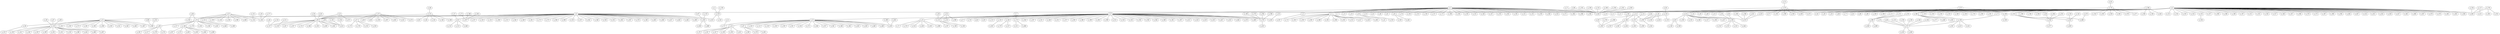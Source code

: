 graph grafoGeografico_500_30_BFS  {
n_0;
n_8;
n_9;
n_10;
n_11;
n_12;
n_14;
n_24;
n_28;
n_49;
n_52;
n_53;
n_54;
n_56;
n_58;
n_68;
n_77;
n_82;
n_88;
n_98;
n_100;
n_106;
n_111;
n_119;
n_126;
n_130;
n_133;
n_149;
n_156;
n_176;
n_180;
n_181;
n_188;
n_189;
n_194;
n_204;
n_210;
n_212;
n_216;
n_220;
n_224;
n_233;
n_237;
n_269;
n_288;
n_289;
n_297;
n_312;
n_325;
n_326;
n_327;
n_340;
n_347;
n_366;
n_370;
n_373;
n_387;
n_389;
n_394;
n_404;
n_407;
n_414;
n_452;
n_454;
n_456;
n_457;
n_462;
n_466;
n_467;
n_478;
n_479;
n_481;
n_482;
n_485;
n_494;
n_31;
n_70;
n_90;
n_91;
n_107;
n_150;
n_155;
n_196;
n_207;
n_215;
n_244;
n_248;
n_261;
n_272;
n_275;
n_304;
n_306;
n_323;
n_337;
n_342;
n_348;
n_350;
n_355;
n_365;
n_367;
n_378;
n_383;
n_393;
n_400;
n_406;
n_410;
n_437;
n_463;
n_465;
n_490;
n_2;
n_22;
n_23;
n_27;
n_78;
n_83;
n_93;
n_113;
n_115;
n_135;
n_162;
n_164;
n_173;
n_187;
n_231;
n_246;
n_251;
n_257;
n_283;
n_286;
n_299;
n_305;
n_309;
n_315;
n_316;
n_333;
n_336;
n_358;
n_364;
n_369;
n_376;
n_391;
n_397;
n_412;
n_416;
n_419;
n_433;
n_447;
n_450;
n_453;
n_464;
n_470;
n_489;
n_26;
n_184;
n_221;
n_292;
n_20;
n_63;
n_183;
n_209;
n_235;
n_260;
n_317;
n_395;
n_427;
n_474;
n_398;
n_32;
n_239;
n_277;
n_449;
n_495;
n_74;
n_166;
n_356;
n_432;
n_480;
n_334;
n_117;
n_234;
n_278;
n_38;
n_116;
n_161;
n_185;
n_273;
n_281;
n_285;
n_308;
n_329;
n_351;
n_368;
n_382;
n_483;
n_487;
n_47;
n_66;
n_96;
n_127;
n_146;
n_179;
n_245;
n_249;
n_401;
n_448;
n_6;
n_25;
n_30;
n_55;
n_62;
n_92;
n_137;
n_167;
n_174;
n_218;
n_284;
n_335;
n_415;
n_439;
n_461;
n_21;
n_114;
n_213;
n_440;
n_75;
n_186;
n_205;
n_97;
n_110;
n_436;
n_488;
n_219;
n_4;
n_5;
n_7;
n_13;
n_16;
n_29;
n_33;
n_42;
n_46;
n_61;
n_65;
n_76;
n_105;
n_123;
n_128;
n_157;
n_172;
n_198;
n_228;
n_229;
n_232;
n_240;
n_247;
n_250;
n_262;
n_295;
n_321;
n_331;
n_339;
n_349;
n_353;
n_371;
n_384;
n_386;
n_390;
n_443;
n_43;
n_87;
n_103;
n_112;
n_118;
n_171;
n_193;
n_195;
n_201;
n_254;
n_271;
n_346;
n_357;
n_361;
n_380;
n_385;
n_428;
n_429;
n_430;
n_460;
n_469;
n_71;
n_274;
n_314;
n_426;
n_435;
n_498;
n_35;
n_36;
n_197;
n_199;
n_330;
n_455;
n_170;
n_227;
n_1;
n_311;
n_468;
n_190;
n_270;
n_294;
n_298;
n_423;
n_18;
n_392;
n_108;
n_319;
n_381;
n_434;
n_121;
n_263;
n_300;
n_34;
n_84;
n_132;
n_343;
n_15;
n_57;
n_192;
n_290;
n_359;
n_438;
n_471;
n_140;
n_338;
n_39;
n_95;
n_214;
n_225;
n_322;
n_444;
n_160;
n_168;
n_421;
n_425;
n_151;
n_255;
n_458;
n_499;
n_136;
n_72;
n_301;
n_375;
n_413;
n_451;
n_45;
n_154;
n_303;
n_328;
n_362;
n_476;
n_477;
n_206;
n_238;
n_442;
n_64;
n_264;
n_332;
n_377;
n_120;
n_142;
n_493;
n_473;
n_411;
n_282;
n_352;
n_223;
n_59;
n_67;
n_99;
n_138;
n_141;
n_144;
n_159;
n_169;
n_202;
n_241;
n_318;
n_388;
n_445;
n_486;
n_497;
n_86;
n_252;
n_125;
n_134;
n_139;
n_145;
n_258;
n_345;
n_396;
n_408;
n_104;
n_182;
n_217;
n_279;
n_374;
n_267;
n_372;
n_403;
n_459;
n_484;
n_496;
n_472;
n_37;
n_60;
n_80;
n_259;
n_287;
n_402;
n_431;
n_475;
n_48;
n_85;
n_94;
n_143;
n_148;
n_266;
n_44;
n_124;
n_211;
n_89;
n_191;
n_324;
n_3;
n_129;
n_242;
n_307;
n_73;
n_165;
n_203;
n_265;
n_268;
n_291;
n_296;
n_302;
n_313;
n_417;
n_420;
n_492;
n_41;
n_310;
n_163;
n_441;
n_17;
n_69;
n_102;
n_109;
n_152;
n_200;
n_256;
n_341;
n_363;
n_79;
n_101;
n_147;
n_236;
n_293;
n_422;
n_208;
n_379;
n_491;
n_51;
n_280;
n_405;
n_222;
n_399;
n_276;
n_360;
n_243;
n_424;
n_81;
n_153;
n_158;
n_19;
n_40;
n_122;
n_226;
n_230;
n_344;
n_354;
n_418;
n_446;
n_409;
n_131;
n_50;
n_177;
n_175;
n_178;
n_253;
n_320;
n_0 -- n_8;
n_0 -- n_9;
n_0 -- n_10;
n_0 -- n_11;
n_0 -- n_12;
n_0 -- n_14;
n_0 -- n_24;
n_0 -- n_28;
n_0 -- n_49;
n_0 -- n_52;
n_0 -- n_53;
n_0 -- n_54;
n_0 -- n_56;
n_0 -- n_58;
n_0 -- n_68;
n_0 -- n_77;
n_0 -- n_82;
n_0 -- n_88;
n_0 -- n_98;
n_0 -- n_100;
n_0 -- n_106;
n_0 -- n_111;
n_0 -- n_119;
n_0 -- n_126;
n_0 -- n_130;
n_0 -- n_133;
n_0 -- n_149;
n_0 -- n_156;
n_0 -- n_176;
n_0 -- n_180;
n_0 -- n_181;
n_0 -- n_188;
n_0 -- n_189;
n_0 -- n_194;
n_0 -- n_204;
n_0 -- n_210;
n_0 -- n_212;
n_0 -- n_216;
n_0 -- n_220;
n_0 -- n_224;
n_0 -- n_233;
n_0 -- n_237;
n_0 -- n_269;
n_0 -- n_288;
n_0 -- n_289;
n_0 -- n_297;
n_0 -- n_312;
n_0 -- n_325;
n_0 -- n_326;
n_0 -- n_327;
n_0 -- n_340;
n_0 -- n_347;
n_0 -- n_366;
n_0 -- n_370;
n_0 -- n_373;
n_0 -- n_387;
n_0 -- n_389;
n_0 -- n_394;
n_0 -- n_404;
n_0 -- n_407;
n_0 -- n_414;
n_0 -- n_452;
n_0 -- n_454;
n_0 -- n_456;
n_0 -- n_457;
n_0 -- n_462;
n_0 -- n_466;
n_0 -- n_467;
n_0 -- n_478;
n_0 -- n_479;
n_0 -- n_481;
n_0 -- n_482;
n_0 -- n_485;
n_0 -- n_494;
n_8 -- n_31;
n_8 -- n_70;
n_8 -- n_90;
n_8 -- n_91;
n_8 -- n_107;
n_8 -- n_150;
n_8 -- n_155;
n_8 -- n_196;
n_8 -- n_207;
n_8 -- n_215;
n_8 -- n_244;
n_8 -- n_248;
n_8 -- n_261;
n_8 -- n_272;
n_8 -- n_275;
n_8 -- n_304;
n_8 -- n_306;
n_8 -- n_323;
n_8 -- n_337;
n_8 -- n_342;
n_8 -- n_348;
n_8 -- n_350;
n_8 -- n_355;
n_8 -- n_365;
n_8 -- n_367;
n_8 -- n_378;
n_8 -- n_383;
n_8 -- n_393;
n_8 -- n_400;
n_8 -- n_406;
n_8 -- n_410;
n_8 -- n_437;
n_8 -- n_463;
n_8 -- n_465;
n_8 -- n_490;
n_2 -- n_9;
n_9 -- n_22;
n_9 -- n_23;
n_9 -- n_27;
n_9 -- n_78;
n_9 -- n_83;
n_9 -- n_93;
n_9 -- n_113;
n_9 -- n_115;
n_9 -- n_135;
n_9 -- n_162;
n_9 -- n_164;
n_9 -- n_173;
n_9 -- n_187;
n_9 -- n_231;
n_9 -- n_246;
n_9 -- n_251;
n_9 -- n_257;
n_9 -- n_283;
n_9 -- n_286;
n_9 -- n_299;
n_9 -- n_305;
n_9 -- n_309;
n_9 -- n_315;
n_9 -- n_316;
n_9 -- n_333;
n_9 -- n_336;
n_9 -- n_358;
n_9 -- n_364;
n_9 -- n_369;
n_9 -- n_376;
n_9 -- n_391;
n_9 -- n_397;
n_9 -- n_412;
n_9 -- n_416;
n_9 -- n_419;
n_9 -- n_433;
n_9 -- n_447;
n_9 -- n_450;
n_9 -- n_453;
n_9 -- n_464;
n_9 -- n_470;
n_9 -- n_489;
n_14 -- n_26;
n_14 -- n_184;
n_14 -- n_221;
n_14 -- n_292;
n_20 -- n_53;
n_53 -- n_63;
n_53 -- n_183;
n_53 -- n_209;
n_53 -- n_235;
n_53 -- n_260;
n_53 -- n_317;
n_53 -- n_395;
n_53 -- n_427;
n_53 -- n_474;
n_111 -- n_398;
n_32 -- n_188;
n_188 -- n_239;
n_188 -- n_277;
n_188 -- n_449;
n_188 -- n_495;
n_74 -- n_210;
n_166 -- n_210;
n_210 -- n_356;
n_210 -- n_432;
n_210 -- n_480;
n_233 -- n_334;
n_117 -- n_485;
n_234 -- n_485;
n_278 -- n_485;
n_31 -- n_38;
n_31 -- n_116;
n_31 -- n_161;
n_31 -- n_185;
n_31 -- n_273;
n_31 -- n_281;
n_31 -- n_285;
n_31 -- n_308;
n_31 -- n_329;
n_31 -- n_351;
n_31 -- n_368;
n_31 -- n_382;
n_31 -- n_483;
n_31 -- n_487;
n_47 -- n_70;
n_66 -- n_70;
n_70 -- n_96;
n_70 -- n_127;
n_70 -- n_146;
n_70 -- n_179;
n_70 -- n_245;
n_70 -- n_249;
n_70 -- n_401;
n_70 -- n_448;
n_6 -- n_90;
n_25 -- n_90;
n_30 -- n_90;
n_55 -- n_90;
n_62 -- n_90;
n_90 -- n_92;
n_90 -- n_137;
n_90 -- n_167;
n_90 -- n_174;
n_90 -- n_218;
n_90 -- n_284;
n_90 -- n_335;
n_90 -- n_415;
n_90 -- n_439;
n_90 -- n_461;
n_21 -- n_91;
n_91 -- n_114;
n_91 -- n_213;
n_91 -- n_440;
n_75 -- n_207;
n_186 -- n_207;
n_205 -- n_207;
n_97 -- n_393;
n_110 -- n_393;
n_393 -- n_436;
n_393 -- n_488;
n_219 -- n_410;
n_2 -- n_4;
n_2 -- n_5;
n_2 -- n_7;
n_2 -- n_13;
n_2 -- n_16;
n_2 -- n_29;
n_2 -- n_33;
n_2 -- n_42;
n_2 -- n_46;
n_2 -- n_61;
n_2 -- n_65;
n_2 -- n_76;
n_2 -- n_105;
n_2 -- n_123;
n_2 -- n_128;
n_2 -- n_157;
n_2 -- n_172;
n_2 -- n_198;
n_2 -- n_228;
n_2 -- n_229;
n_2 -- n_232;
n_2 -- n_240;
n_2 -- n_247;
n_2 -- n_250;
n_2 -- n_262;
n_2 -- n_295;
n_2 -- n_321;
n_2 -- n_331;
n_2 -- n_339;
n_2 -- n_349;
n_2 -- n_353;
n_2 -- n_371;
n_2 -- n_384;
n_2 -- n_386;
n_2 -- n_390;
n_2 -- n_443;
n_22 -- n_43;
n_22 -- n_87;
n_22 -- n_103;
n_22 -- n_112;
n_22 -- n_118;
n_22 -- n_171;
n_22 -- n_193;
n_22 -- n_195;
n_22 -- n_201;
n_22 -- n_254;
n_22 -- n_271;
n_22 -- n_346;
n_22 -- n_357;
n_22 -- n_361;
n_22 -- n_380;
n_22 -- n_385;
n_22 -- n_428;
n_22 -- n_429;
n_22 -- n_430;
n_22 -- n_460;
n_22 -- n_469;
n_23 -- n_71;
n_23 -- n_274;
n_23 -- n_314;
n_23 -- n_426;
n_23 -- n_435;
n_23 -- n_498;
n_35 -- n_115;
n_36 -- n_115;
n_115 -- n_197;
n_115 -- n_199;
n_115 -- n_330;
n_135 -- n_455;
n_162 -- n_170;
n_162 -- n_227;
n_1 -- n_173;
n_173 -- n_311;
n_173 -- n_468;
n_190 -- n_376;
n_270 -- n_376;
n_294 -- n_376;
n_298 -- n_376;
n_376 -- n_423;
n_18 -- n_450;
n_26 -- n_392;
n_108 -- n_184;
n_184 -- n_319;
n_184 -- n_381;
n_184 -- n_434;
n_121 -- n_221;
n_221 -- n_263;
n_221 -- n_300;
n_34 -- n_292;
n_84 -- n_292;
n_132 -- n_292;
n_292 -- n_343;
n_15 -- n_20;
n_20 -- n_57;
n_20 -- n_192;
n_20 -- n_290;
n_20 -- n_359;
n_20 -- n_438;
n_20 -- n_471;
n_63 -- n_140;
n_63 -- n_338;
n_39 -- n_209;
n_95 -- n_209;
n_209 -- n_214;
n_209 -- n_225;
n_209 -- n_322;
n_209 -- n_444;
n_160 -- n_474;
n_168 -- n_474;
n_421 -- n_474;
n_425 -- n_474;
n_151 -- n_398;
n_255 -- n_398;
n_398 -- n_458;
n_398 -- n_499;
n_32 -- n_136;
n_72 -- n_239;
n_239 -- n_301;
n_239 -- n_375;
n_239 -- n_413;
n_239 -- n_451;
n_45 -- n_74;
n_74 -- n_154;
n_74 -- n_303;
n_74 -- n_328;
n_74 -- n_362;
n_74 -- n_476;
n_74 -- n_477;
n_166 -- n_206;
n_166 -- n_238;
n_166 -- n_442;
n_64 -- n_356;
n_264 -- n_356;
n_332 -- n_356;
n_356 -- n_377;
n_120 -- n_432;
n_142 -- n_432;
n_432 -- n_493;
n_473 -- n_480;
n_117 -- n_411;
n_278 -- n_282;
n_278 -- n_352;
n_38 -- n_223;
n_59 -- n_116;
n_67 -- n_116;
n_99 -- n_116;
n_116 -- n_138;
n_116 -- n_141;
n_116 -- n_144;
n_116 -- n_159;
n_116 -- n_169;
n_116 -- n_202;
n_116 -- n_241;
n_116 -- n_318;
n_116 -- n_388;
n_116 -- n_445;
n_116 -- n_486;
n_116 -- n_497;
n_86 -- n_368;
n_252 -- n_368;
n_47 -- n_125;
n_47 -- n_134;
n_47 -- n_139;
n_47 -- n_145;
n_47 -- n_258;
n_47 -- n_345;
n_47 -- n_396;
n_47 -- n_408;
n_66 -- n_104;
n_96 -- n_182;
n_96 -- n_217;
n_96 -- n_279;
n_96 -- n_374;
n_146 -- n_267;
n_146 -- n_372;
n_146 -- n_403;
n_146 -- n_459;
n_146 -- n_484;
n_146 -- n_496;
n_6 -- n_472;
n_25 -- n_37;
n_25 -- n_60;
n_25 -- n_80;
n_25 -- n_259;
n_25 -- n_287;
n_25 -- n_402;
n_25 -- n_431;
n_25 -- n_475;
n_48 -- n_55;
n_55 -- n_85;
n_55 -- n_94;
n_55 -- n_143;
n_55 -- n_148;
n_55 -- n_266;
n_44 -- n_137;
n_124 -- n_137;
n_211 -- n_218;
n_89 -- n_415;
n_191 -- n_415;
n_324 -- n_415;
n_3 -- n_219;
n_129 -- n_219;
n_219 -- n_242;
n_4 -- n_307;
n_5 -- n_73;
n_5 -- n_165;
n_5 -- n_203;
n_5 -- n_265;
n_5 -- n_268;
n_5 -- n_291;
n_5 -- n_296;
n_5 -- n_302;
n_5 -- n_313;
n_5 -- n_417;
n_5 -- n_420;
n_5 -- n_492;
n_29 -- n_41;
n_29 -- n_310;
n_65 -- n_163;
n_65 -- n_441;
n_17 -- n_443;
n_69 -- n_443;
n_102 -- n_443;
n_109 -- n_443;
n_152 -- n_443;
n_200 -- n_443;
n_256 -- n_443;
n_341 -- n_443;
n_363 -- n_443;
n_43 -- n_79;
n_43 -- n_101;
n_43 -- n_147;
n_43 -- n_236;
n_43 -- n_293;
n_43 -- n_422;
n_87 -- n_208;
n_87 -- n_379;
n_87 -- n_491;
n_51 -- n_171;
n_280 -- n_429;
n_405 -- n_429;
n_35 -- n_222;
n_35 -- n_399;
n_276 -- n_392;
n_360 -- n_392;
n_34 -- n_243;
n_34 -- n_424;
n_81 -- n_132;
n_132 -- n_153;
n_136 -- n_158;
n_19 -- n_375;
n_40 -- n_375;
n_122 -- n_375;
n_226 -- n_375;
n_230 -- n_375;
n_344 -- n_375;
n_354 -- n_375;
n_375 -- n_418;
n_375 -- n_446;
n_125 -- n_409;
n_131 -- n_134;
n_50 -- n_345;
n_177 -- n_345;
n_37 -- n_175;
n_37 -- n_178;
n_37 -- n_253;
n_37 -- n_320;
}